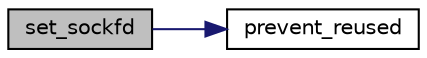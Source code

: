 digraph "set_sockfd"
{
  edge [fontname="Helvetica",fontsize="10",labelfontname="Helvetica",labelfontsize="10"];
  node [fontname="Helvetica",fontsize="10",shape=record];
  rankdir="LR";
  Node365 [label="set_sockfd",height=0.2,width=0.4,color="black", fillcolor="grey75", style="filled", fontcolor="black"];
  Node365 -> Node366 [color="midnightblue",fontsize="10",style="solid",fontname="Helvetica"];
  Node366 [label="prevent_reused",height=0.2,width=0.4,color="black", fillcolor="white", style="filled",URL="$server__init_8c.html#a381b88f843ed1ebdaa5b2a8ded74931b"];
}
